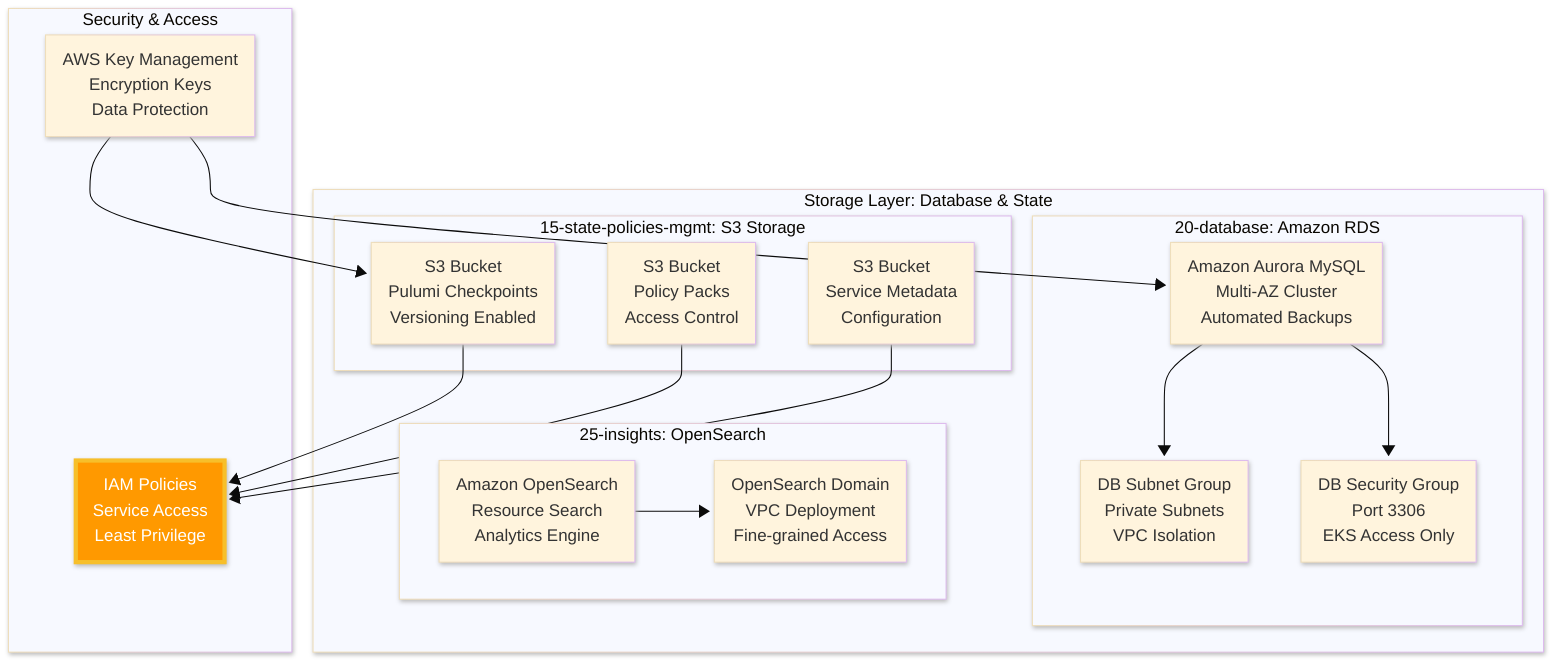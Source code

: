 ---
config:
  look: neo
  theme: base
---
graph TD
    classDef awsStorage fill:#1976D2,stroke:#FFFFFF,stroke-width:4px,color:#FFFFFF
    classDef awsInfra fill:#FF9900,stroke:#f7bf2a,stroke-width:4px,color:#FFFFFF
    classDef awsSecure fill:#7B1FA2,stroke:#FFFFFF,stroke-width:4px,color:#FFFFFF
    
    subgraph STORAGE["Storage Layer: Database & State"]
        subgraph RDS_LAYER["20-database: Amazon RDS"]
            AURORA[Amazon Aurora MySQL<br/>Multi-AZ Cluster<br/>Automated Backups]:::awsInfraStorage
            DB_SUBNET[DB Subnet Group<br/>Private Subnets<br/>VPC Isolation]:::awsInfraStorage
            DB_SECURITY[DB Security Group<br/>Port 3306<br/>EKS Access Only]:::awsInfraSecure
        end
        
        subgraph STATE_LAYER["15-state-policies-mgmt: S3 Storage"]
            S3_CHECKPOINTS[S3 Bucket<br/>Pulumi Checkpoints<br/>Versioning Enabled]:::awsInfraStorage
            S3_POLICIES[S3 Bucket<br/>Policy Packs<br/>Access Control]:::awsInfraStorage
            S3_METADATA[S3 Bucket<br/>Service Metadata<br/>Configuration]:::awsInfraStorage
        end
        
        subgraph SEARCH_LAYER["25-insights: OpenSearch"]
            OPENSEARCH[Amazon OpenSearch<br/>Resource Search<br/>Analytics Engine]:::awsInfraStorage
            OS_DOMAIN[OpenSearch Domain<br/>VPC Deployment<br/>Fine-grained Access]:::awsInfraStorage
        end
    end
    
    subgraph SECURITY["Security & Access"]
        KMS[AWS Key Management<br/>Encryption Keys<br/>Data Protection]:::awsInfraSecure
        IAM_POLICIES[IAM Policies<br/>Service Access<br/>Least Privilege]:::awsInfra
    end
    
    AURORA --> DB_SUBNET
    AURORA --> DB_SECURITY
    S3_CHECKPOINTS --> IAM_POLICIES
    S3_POLICIES --> IAM_POLICIES
    S3_METADATA --> IAM_POLICIES
    OPENSEARCH --> OS_DOMAIN
    KMS --> AURORA
    KMS --> S3_CHECKPOINTS